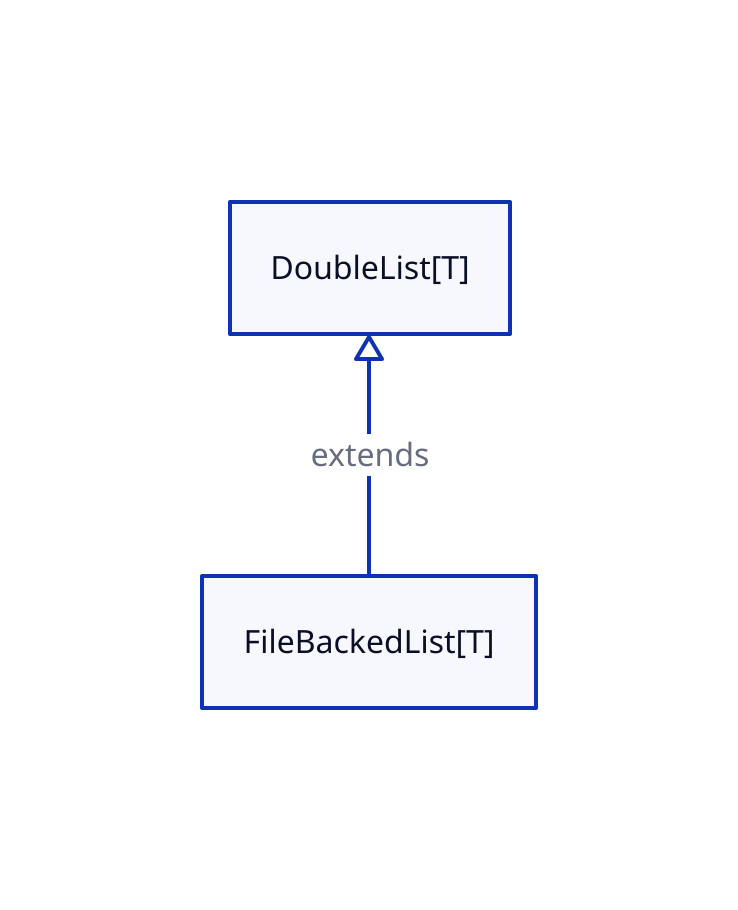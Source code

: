 direction: up

FileBackedList\[T\] -> DoubleList\[T\]: extends {
  target-arrowhead {
    shape: triangle
    style.filled: false
  }
}